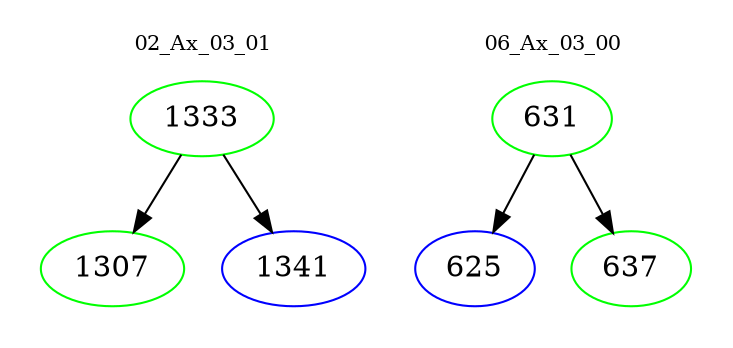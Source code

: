 digraph{
subgraph cluster_0 {
color = white
label = "02_Ax_03_01";
fontsize=10;
T0_1333 [label="1333", color="green"]
T0_1333 -> T0_1307 [color="black"]
T0_1307 [label="1307", color="green"]
T0_1333 -> T0_1341 [color="black"]
T0_1341 [label="1341", color="blue"]
}
subgraph cluster_1 {
color = white
label = "06_Ax_03_00";
fontsize=10;
T1_631 [label="631", color="green"]
T1_631 -> T1_625 [color="black"]
T1_625 [label="625", color="blue"]
T1_631 -> T1_637 [color="black"]
T1_637 [label="637", color="green"]
}
}
